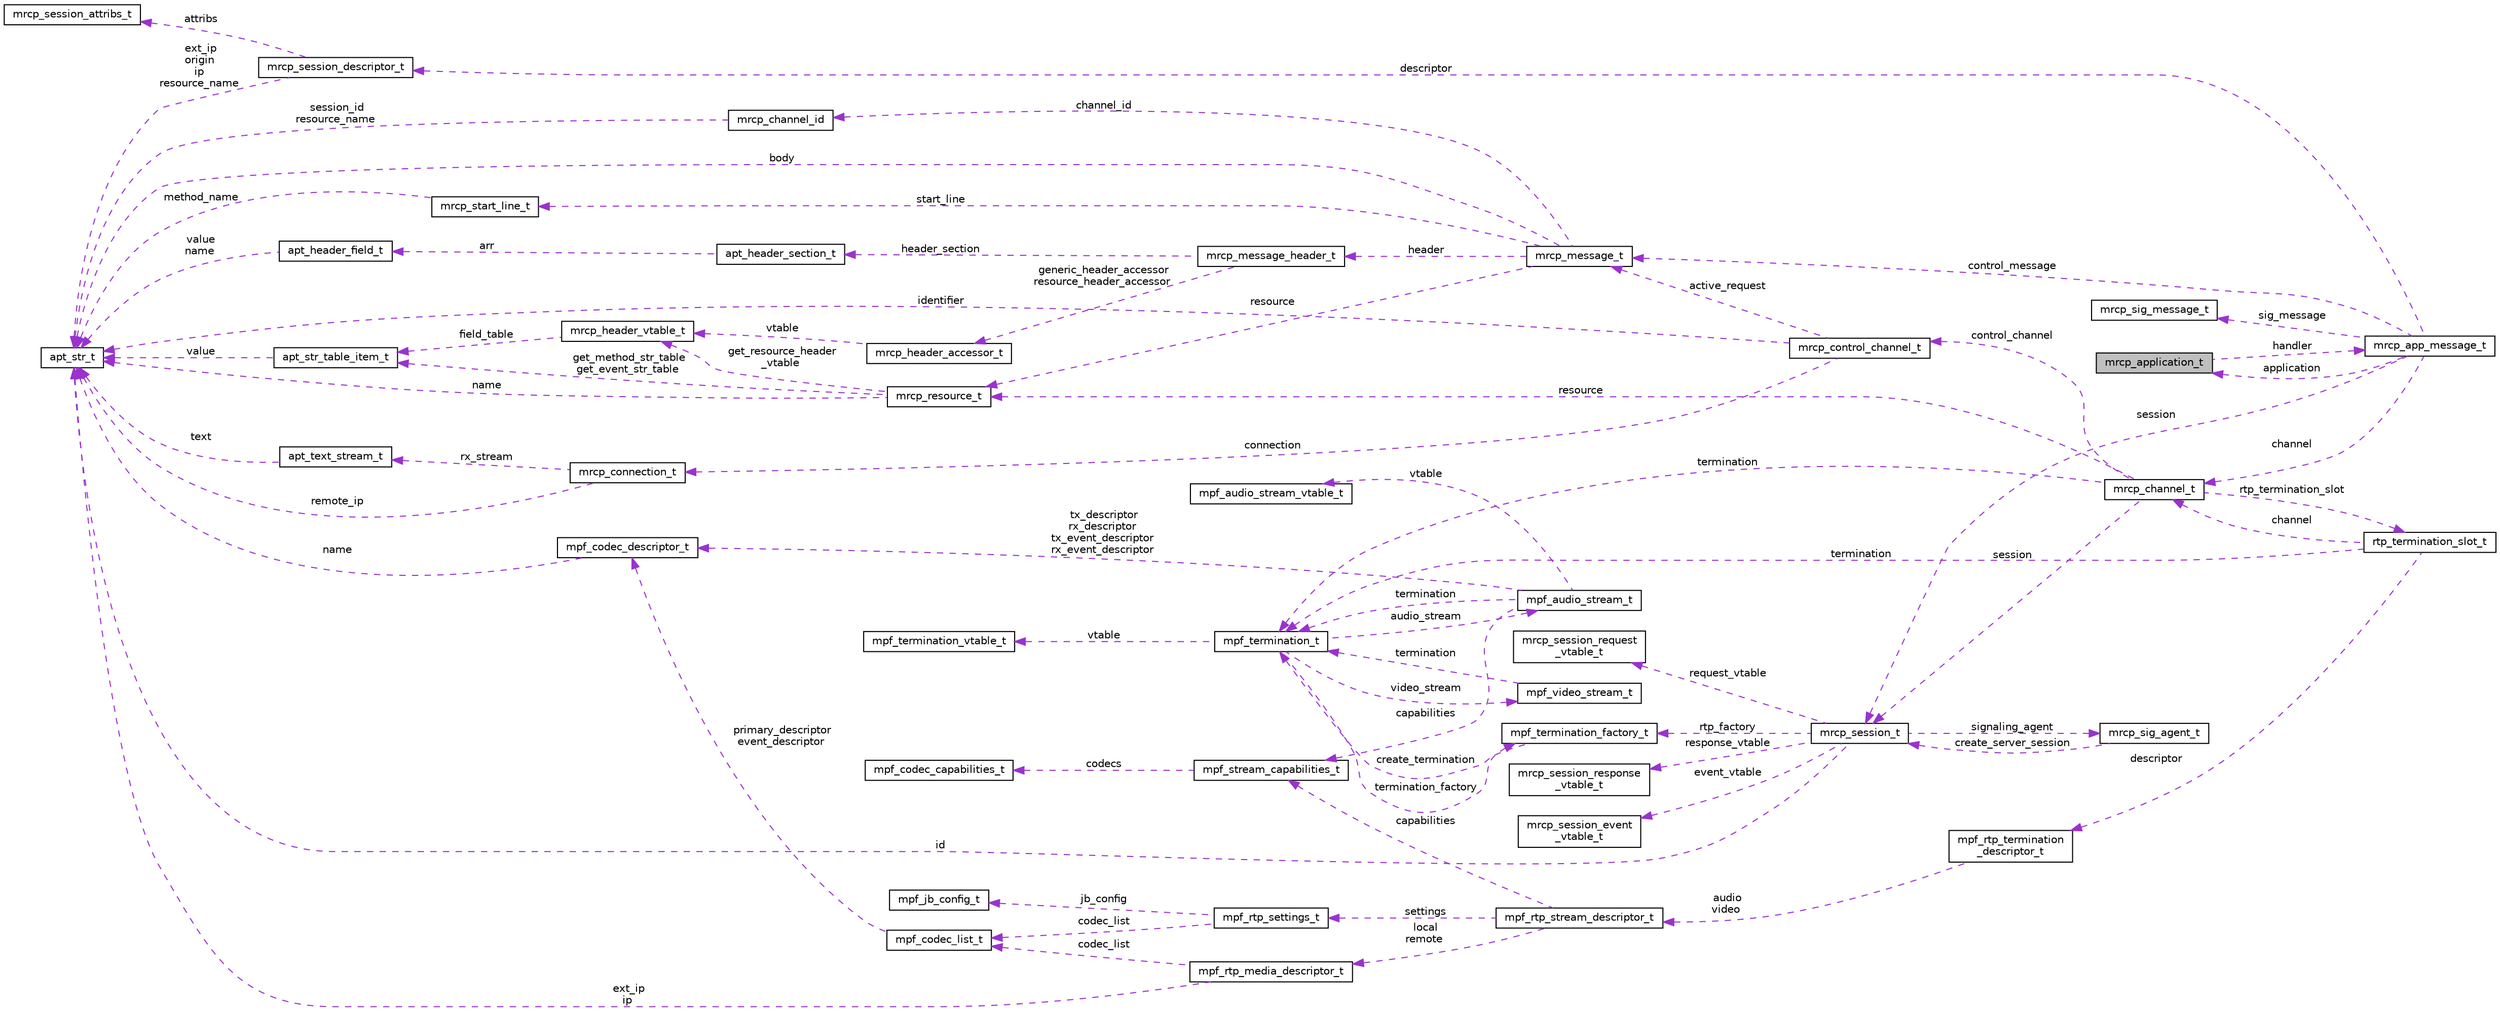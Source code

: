 digraph "mrcp_application_t"
{
  edge [fontname="Helvetica",fontsize="10",labelfontname="Helvetica",labelfontsize="10"];
  node [fontname="Helvetica",fontsize="10",shape=record];
  rankdir="LR";
  Node1 [label="mrcp_application_t",height=0.2,width=0.4,color="black", fillcolor="grey75", style="filled", fontcolor="black"];
  Node2 -> Node1 [dir="back",color="darkorchid3",fontsize="10",style="dashed",label=" handler" ,fontname="Helvetica"];
  Node2 [label="mrcp_app_message_t",height=0.2,width=0.4,color="black", fillcolor="white", style="filled",URL="$structmrcp__app__message__t.html"];
  Node1 -> Node2 [dir="back",color="darkorchid3",fontsize="10",style="dashed",label=" application" ,fontname="Helvetica"];
  Node3 -> Node2 [dir="back",color="darkorchid3",fontsize="10",style="dashed",label=" session" ,fontname="Helvetica"];
  Node3 [label="mrcp_session_t",height=0.2,width=0.4,color="black", fillcolor="white", style="filled",URL="$structmrcp__session__t.html"];
  Node4 -> Node3 [dir="back",color="darkorchid3",fontsize="10",style="dashed",label=" event_vtable" ,fontname="Helvetica"];
  Node4 [label="mrcp_session_event\l_vtable_t",height=0.2,width=0.4,color="black", fillcolor="white", style="filled",URL="$structmrcp__session__event__vtable__t.html"];
  Node5 -> Node3 [dir="back",color="darkorchid3",fontsize="10",style="dashed",label=" rtp_factory" ,fontname="Helvetica"];
  Node5 [label="mpf_termination_factory_t",height=0.2,width=0.4,color="black", fillcolor="white", style="filled",URL="$structmpf__termination__factory__t.html"];
  Node6 -> Node5 [dir="back",color="darkorchid3",fontsize="10",style="dashed",label=" create_termination" ,fontname="Helvetica"];
  Node6 [label="mpf_termination_t",height=0.2,width=0.4,color="black", fillcolor="white", style="filled",URL="$structmpf__termination__t.html"];
  Node7 -> Node6 [dir="back",color="darkorchid3",fontsize="10",style="dashed",label=" vtable" ,fontname="Helvetica"];
  Node7 [label="mpf_termination_vtable_t",height=0.2,width=0.4,color="black", fillcolor="white", style="filled",URL="$structmpf__termination__vtable__t.html"];
  Node5 -> Node6 [dir="back",color="darkorchid3",fontsize="10",style="dashed",label=" termination_factory" ,fontname="Helvetica"];
  Node8 -> Node6 [dir="back",color="darkorchid3",fontsize="10",style="dashed",label=" audio_stream" ,fontname="Helvetica"];
  Node8 [label="mpf_audio_stream_t",height=0.2,width=0.4,color="black", fillcolor="white", style="filled",URL="$structmpf__audio__stream__t.html"];
  Node9 -> Node8 [dir="back",color="darkorchid3",fontsize="10",style="dashed",label=" vtable" ,fontname="Helvetica"];
  Node9 [label="mpf_audio_stream_vtable_t",height=0.2,width=0.4,color="black", fillcolor="white", style="filled",URL="$structmpf__audio__stream__vtable__t.html"];
  Node10 -> Node8 [dir="back",color="darkorchid3",fontsize="10",style="dashed",label=" capabilities" ,fontname="Helvetica"];
  Node10 [label="mpf_stream_capabilities_t",height=0.2,width=0.4,color="black", fillcolor="white", style="filled",URL="$structmpf__stream__capabilities__t.html"];
  Node11 -> Node10 [dir="back",color="darkorchid3",fontsize="10",style="dashed",label=" codecs" ,fontname="Helvetica"];
  Node11 [label="mpf_codec_capabilities_t",height=0.2,width=0.4,color="black", fillcolor="white", style="filled",URL="$structmpf__codec__capabilities__t.html"];
  Node12 -> Node8 [dir="back",color="darkorchid3",fontsize="10",style="dashed",label=" tx_descriptor\nrx_descriptor\ntx_event_descriptor\nrx_event_descriptor" ,fontname="Helvetica"];
  Node12 [label="mpf_codec_descriptor_t",height=0.2,width=0.4,color="black", fillcolor="white", style="filled",URL="$structmpf__codec__descriptor__t.html"];
  Node13 -> Node12 [dir="back",color="darkorchid3",fontsize="10",style="dashed",label=" name" ,fontname="Helvetica"];
  Node13 [label="apt_str_t",height=0.2,width=0.4,color="black", fillcolor="white", style="filled",URL="$structapt__str__t.html"];
  Node6 -> Node8 [dir="back",color="darkorchid3",fontsize="10",style="dashed",label=" termination" ,fontname="Helvetica"];
  Node14 -> Node6 [dir="back",color="darkorchid3",fontsize="10",style="dashed",label=" video_stream" ,fontname="Helvetica"];
  Node14 [label="mpf_video_stream_t",height=0.2,width=0.4,color="black", fillcolor="white", style="filled",URL="$structmpf__video__stream__t.html"];
  Node6 -> Node14 [dir="back",color="darkorchid3",fontsize="10",style="dashed",label=" termination" ,fontname="Helvetica"];
  Node13 -> Node3 [dir="back",color="darkorchid3",fontsize="10",style="dashed",label=" id" ,fontname="Helvetica"];
  Node15 -> Node3 [dir="back",color="darkorchid3",fontsize="10",style="dashed",label=" request_vtable" ,fontname="Helvetica"];
  Node15 [label="mrcp_session_request\l_vtable_t",height=0.2,width=0.4,color="black", fillcolor="white", style="filled",URL="$structmrcp__session__request__vtable__t.html"];
  Node16 -> Node3 [dir="back",color="darkorchid3",fontsize="10",style="dashed",label=" signaling_agent" ,fontname="Helvetica"];
  Node16 [label="mrcp_sig_agent_t",height=0.2,width=0.4,color="black", fillcolor="white", style="filled",URL="$structmrcp__sig__agent__t.html"];
  Node3 -> Node16 [dir="back",color="darkorchid3",fontsize="10",style="dashed",label=" create_server_session" ,fontname="Helvetica"];
  Node17 -> Node3 [dir="back",color="darkorchid3",fontsize="10",style="dashed",label=" response_vtable" ,fontname="Helvetica"];
  Node17 [label="mrcp_session_response\l_vtable_t",height=0.2,width=0.4,color="black", fillcolor="white", style="filled",URL="$structmrcp__session__response__vtable__t.html"];
  Node18 -> Node2 [dir="back",color="darkorchid3",fontsize="10",style="dashed",label=" control_message" ,fontname="Helvetica"];
  Node18 [label="mrcp_message_t",height=0.2,width=0.4,color="black", fillcolor="white", style="filled",URL="$structmrcp__message__t.html"];
  Node19 -> Node18 [dir="back",color="darkorchid3",fontsize="10",style="dashed",label=" start_line" ,fontname="Helvetica"];
  Node19 [label="mrcp_start_line_t",height=0.2,width=0.4,color="black", fillcolor="white", style="filled",URL="$structmrcp__start__line__t.html"];
  Node13 -> Node19 [dir="back",color="darkorchid3",fontsize="10",style="dashed",label=" method_name" ,fontname="Helvetica"];
  Node13 -> Node18 [dir="back",color="darkorchid3",fontsize="10",style="dashed",label=" body" ,fontname="Helvetica"];
  Node20 -> Node18 [dir="back",color="darkorchid3",fontsize="10",style="dashed",label=" header" ,fontname="Helvetica"];
  Node20 [label="mrcp_message_header_t",height=0.2,width=0.4,color="black", fillcolor="white", style="filled",URL="$structmrcp__message__header__t.html"];
  Node21 -> Node20 [dir="back",color="darkorchid3",fontsize="10",style="dashed",label=" header_section" ,fontname="Helvetica"];
  Node21 [label="apt_header_section_t",height=0.2,width=0.4,color="black", fillcolor="white", style="filled",URL="$structapt__header__section__t.html"];
  Node22 -> Node21 [dir="back",color="darkorchid3",fontsize="10",style="dashed",label=" arr" ,fontname="Helvetica"];
  Node22 [label="apt_header_field_t",height=0.2,width=0.4,color="black", fillcolor="white", style="filled",URL="$structapt__header__field__t.html"];
  Node13 -> Node22 [dir="back",color="darkorchid3",fontsize="10",style="dashed",label=" value\nname" ,fontname="Helvetica"];
  Node23 -> Node20 [dir="back",color="darkorchid3",fontsize="10",style="dashed",label=" generic_header_accessor\nresource_header_accessor" ,fontname="Helvetica"];
  Node23 [label="mrcp_header_accessor_t",height=0.2,width=0.4,color="black", fillcolor="white", style="filled",URL="$structmrcp__header__accessor__t.html"];
  Node24 -> Node23 [dir="back",color="darkorchid3",fontsize="10",style="dashed",label=" vtable" ,fontname="Helvetica"];
  Node24 [label="mrcp_header_vtable_t",height=0.2,width=0.4,color="black", fillcolor="white", style="filled",URL="$structmrcp__header__vtable__t.html"];
  Node25 -> Node24 [dir="back",color="darkorchid3",fontsize="10",style="dashed",label=" field_table" ,fontname="Helvetica"];
  Node25 [label="apt_str_table_item_t",height=0.2,width=0.4,color="black", fillcolor="white", style="filled",URL="$structapt__str__table__item__t.html"];
  Node13 -> Node25 [dir="back",color="darkorchid3",fontsize="10",style="dashed",label=" value" ,fontname="Helvetica"];
  Node26 -> Node18 [dir="back",color="darkorchid3",fontsize="10",style="dashed",label=" resource" ,fontname="Helvetica"];
  Node26 [label="mrcp_resource_t",height=0.2,width=0.4,color="black", fillcolor="white", style="filled",URL="$structmrcp__resource__t.html"];
  Node13 -> Node26 [dir="back",color="darkorchid3",fontsize="10",style="dashed",label=" name" ,fontname="Helvetica"];
  Node24 -> Node26 [dir="back",color="darkorchid3",fontsize="10",style="dashed",label=" get_resource_header\l_vtable" ,fontname="Helvetica"];
  Node25 -> Node26 [dir="back",color="darkorchid3",fontsize="10",style="dashed",label=" get_method_str_table\nget_event_str_table" ,fontname="Helvetica"];
  Node27 -> Node18 [dir="back",color="darkorchid3",fontsize="10",style="dashed",label=" channel_id" ,fontname="Helvetica"];
  Node27 [label="mrcp_channel_id",height=0.2,width=0.4,color="black", fillcolor="white", style="filled",URL="$structmrcp__channel__id.html"];
  Node13 -> Node27 [dir="back",color="darkorchid3",fontsize="10",style="dashed",label=" session_id\nresource_name" ,fontname="Helvetica"];
  Node28 -> Node2 [dir="back",color="darkorchid3",fontsize="10",style="dashed",label=" descriptor" ,fontname="Helvetica"];
  Node28 [label="mrcp_session_descriptor_t",height=0.2,width=0.4,color="black", fillcolor="white", style="filled",URL="$structmrcp__session__descriptor__t.html"];
  Node13 -> Node28 [dir="back",color="darkorchid3",fontsize="10",style="dashed",label=" ext_ip\norigin\nip\nresource_name" ,fontname="Helvetica"];
  Node29 -> Node28 [dir="back",color="darkorchid3",fontsize="10",style="dashed",label=" attribs" ,fontname="Helvetica"];
  Node29 [label="mrcp_session_attribs_t",height=0.2,width=0.4,color="black", fillcolor="white", style="filled",URL="$structmrcp__session__attribs__t.html"];
  Node30 -> Node2 [dir="back",color="darkorchid3",fontsize="10",style="dashed",label=" channel" ,fontname="Helvetica"];
  Node30 [label="mrcp_channel_t",height=0.2,width=0.4,color="black", fillcolor="white", style="filled",URL="$structmrcp__channel__t.html"];
  Node31 -> Node30 [dir="back",color="darkorchid3",fontsize="10",style="dashed",label=" control_channel" ,fontname="Helvetica"];
  Node31 [label="mrcp_control_channel_t",height=0.2,width=0.4,color="black", fillcolor="white", style="filled",URL="$structmrcp__control__channel__t.html"];
  Node13 -> Node31 [dir="back",color="darkorchid3",fontsize="10",style="dashed",label=" identifier" ,fontname="Helvetica"];
  Node32 -> Node31 [dir="back",color="darkorchid3",fontsize="10",style="dashed",label=" connection" ,fontname="Helvetica"];
  Node32 [label="mrcp_connection_t",height=0.2,width=0.4,color="black", fillcolor="white", style="filled",URL="$structmrcp__connection__t.html"];
  Node13 -> Node32 [dir="back",color="darkorchid3",fontsize="10",style="dashed",label=" remote_ip" ,fontname="Helvetica"];
  Node33 -> Node32 [dir="back",color="darkorchid3",fontsize="10",style="dashed",label=" rx_stream" ,fontname="Helvetica"];
  Node33 [label="apt_text_stream_t",height=0.2,width=0.4,color="black", fillcolor="white", style="filled",URL="$structapt__text__stream__t.html"];
  Node13 -> Node33 [dir="back",color="darkorchid3",fontsize="10",style="dashed",label=" text" ,fontname="Helvetica"];
  Node18 -> Node31 [dir="back",color="darkorchid3",fontsize="10",style="dashed",label=" active_request" ,fontname="Helvetica"];
  Node34 -> Node30 [dir="back",color="darkorchid3",fontsize="10",style="dashed",label=" rtp_termination_slot" ,fontname="Helvetica"];
  Node34 [label="rtp_termination_slot_t",height=0.2,width=0.4,color="black", fillcolor="white", style="filled",URL="$structrtp__termination__slot__t.html"];
  Node6 -> Node34 [dir="back",color="darkorchid3",fontsize="10",style="dashed",label=" termination" ,fontname="Helvetica"];
  Node30 -> Node34 [dir="back",color="darkorchid3",fontsize="10",style="dashed",label=" channel" ,fontname="Helvetica"];
  Node35 -> Node34 [dir="back",color="darkorchid3",fontsize="10",style="dashed",label=" descriptor" ,fontname="Helvetica"];
  Node35 [label="mpf_rtp_termination\l_descriptor_t",height=0.2,width=0.4,color="black", fillcolor="white", style="filled",URL="$structmpf__rtp__termination__descriptor__t.html"];
  Node36 -> Node35 [dir="back",color="darkorchid3",fontsize="10",style="dashed",label=" audio\nvideo" ,fontname="Helvetica"];
  Node36 [label="mpf_rtp_stream_descriptor_t",height=0.2,width=0.4,color="black", fillcolor="white", style="filled",URL="$structmpf__rtp__stream__descriptor__t.html"];
  Node37 -> Node36 [dir="back",color="darkorchid3",fontsize="10",style="dashed",label=" settings" ,fontname="Helvetica"];
  Node37 [label="mpf_rtp_settings_t",height=0.2,width=0.4,color="black", fillcolor="white", style="filled",URL="$structmpf__rtp__settings__t.html"];
  Node38 -> Node37 [dir="back",color="darkorchid3",fontsize="10",style="dashed",label=" jb_config" ,fontname="Helvetica"];
  Node38 [label="mpf_jb_config_t",height=0.2,width=0.4,color="black", fillcolor="white", style="filled",URL="$structmpf__jb__config__t.html"];
  Node39 -> Node37 [dir="back",color="darkorchid3",fontsize="10",style="dashed",label=" codec_list" ,fontname="Helvetica"];
  Node39 [label="mpf_codec_list_t",height=0.2,width=0.4,color="black", fillcolor="white", style="filled",URL="$structmpf__codec__list__t.html"];
  Node12 -> Node39 [dir="back",color="darkorchid3",fontsize="10",style="dashed",label=" primary_descriptor\nevent_descriptor" ,fontname="Helvetica"];
  Node10 -> Node36 [dir="back",color="darkorchid3",fontsize="10",style="dashed",label=" capabilities" ,fontname="Helvetica"];
  Node40 -> Node36 [dir="back",color="darkorchid3",fontsize="10",style="dashed",label=" local\nremote" ,fontname="Helvetica"];
  Node40 [label="mpf_rtp_media_descriptor_t",height=0.2,width=0.4,color="black", fillcolor="white", style="filled",URL="$structmpf__rtp__media__descriptor__t.html"];
  Node13 -> Node40 [dir="back",color="darkorchid3",fontsize="10",style="dashed",label=" ext_ip\nip" ,fontname="Helvetica"];
  Node39 -> Node40 [dir="back",color="darkorchid3",fontsize="10",style="dashed",label=" codec_list" ,fontname="Helvetica"];
  Node3 -> Node30 [dir="back",color="darkorchid3",fontsize="10",style="dashed",label=" session" ,fontname="Helvetica"];
  Node6 -> Node30 [dir="back",color="darkorchid3",fontsize="10",style="dashed",label=" termination" ,fontname="Helvetica"];
  Node26 -> Node30 [dir="back",color="darkorchid3",fontsize="10",style="dashed",label=" resource" ,fontname="Helvetica"];
  Node41 -> Node2 [dir="back",color="darkorchid3",fontsize="10",style="dashed",label=" sig_message" ,fontname="Helvetica"];
  Node41 [label="mrcp_sig_message_t",height=0.2,width=0.4,color="black", fillcolor="white", style="filled",URL="$structmrcp__sig__message__t.html"];
}
